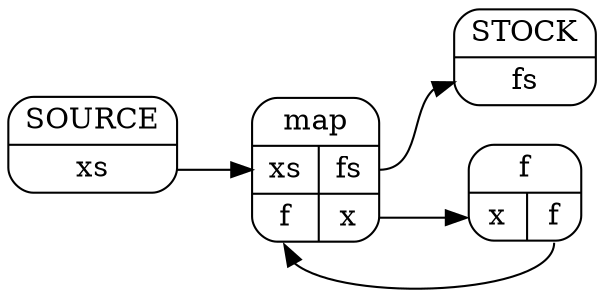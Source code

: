 digraph Example1{
  rankdir=LR;
  Example1_map [shape=Mrecord, label="map | {{<xs> xs | <f> f} | {<fs> fs | <x> x}}"];
  Example1_stock [shape=Mrecord, label="STOCK | {{<fs> fs}}"];
  {
    rank=source;
    Example1_source [shape=Mrecord, label="SOURCE | {{<xs> xs}}"];
  }
  Example1_f [shape=Mrecord, label="f | {{<x> x} | {<f> f}}"];
  
  Example1_map:x -> Example1_f:x[color = "black"];
  Example1_map:fs -> Example1_stock:fs[color = "black"];
  Example1_source:xs -> Example1_map:xs[color = "black"];
  Example1_f:f -> Example1_map:f[color = "black"];
}
